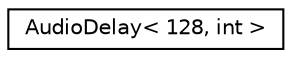 digraph "Graphical Class Hierarchy"
{
  edge [fontname="Helvetica",fontsize="10",labelfontname="Helvetica",labelfontsize="10"];
  node [fontname="Helvetica",fontsize="10",shape=record];
  rankdir="LR";
  Node1 [label="AudioDelay\< 128, int \>",height=0.2,width=0.4,color="black", fillcolor="white", style="filled",URL="$class_audio_delay.html"];
}
